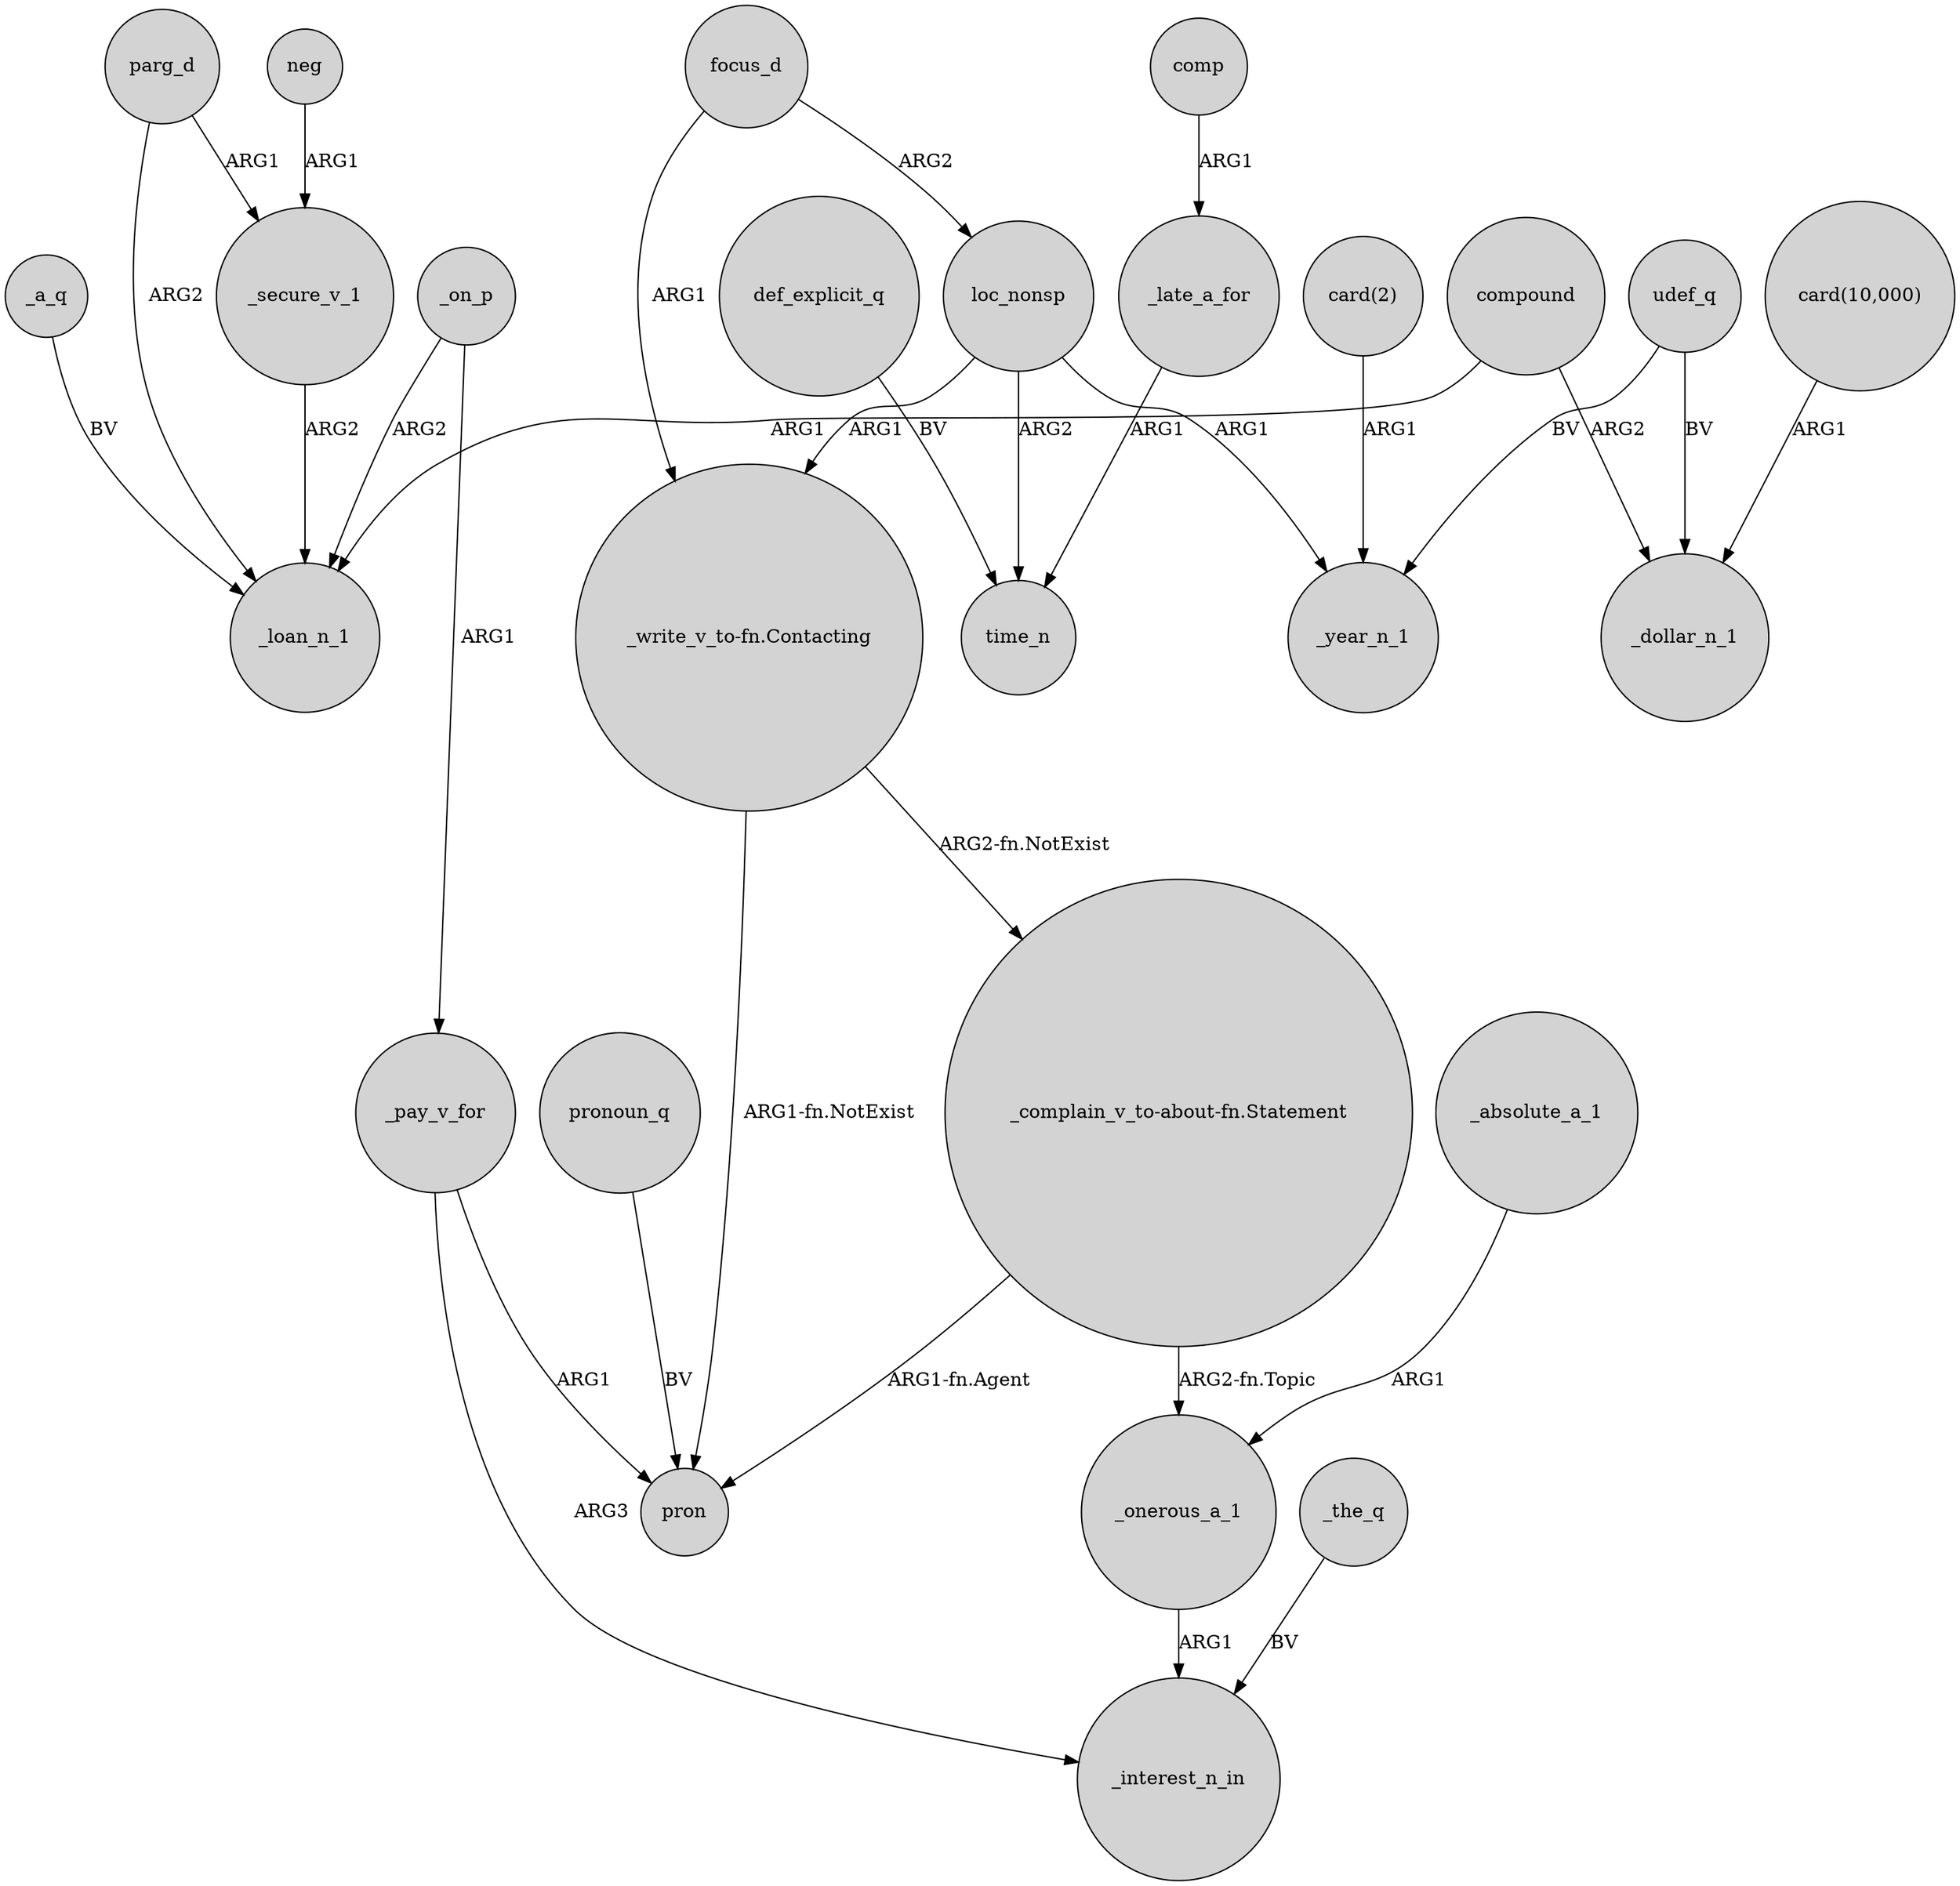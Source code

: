 digraph {
	node [shape=circle style=filled]
	_a_q -> _loan_n_1 [label=BV]
	parg_d -> _loan_n_1 [label=ARG2]
	focus_d -> loc_nonsp [label=ARG2]
	_onerous_a_1 -> _interest_n_in [label=ARG1]
	comp -> _late_a_for [label=ARG1]
	_on_p -> _loan_n_1 [label=ARG2]
	def_explicit_q -> time_n [label=BV]
	_the_q -> _interest_n_in [label=BV]
	"_complain_v_to-about-fn.Statement" -> _onerous_a_1 [label="ARG2-fn.Topic"]
	loc_nonsp -> _year_n_1 [label=ARG1]
	_absolute_a_1 -> _onerous_a_1 [label=ARG1]
	loc_nonsp -> "_write_v_to-fn.Contacting" [label=ARG1]
	_pay_v_for -> pron [label=ARG1]
	"card(10,000)" -> _dollar_n_1 [label=ARG1]
	loc_nonsp -> time_n [label=ARG2]
	parg_d -> _secure_v_1 [label=ARG1]
	pronoun_q -> pron [label=BV]
	_secure_v_1 -> _loan_n_1 [label=ARG2]
	"_write_v_to-fn.Contacting" -> pron [label="ARG1-fn.NotExist"]
	"card(2)" -> _year_n_1 [label=ARG1]
	"_write_v_to-fn.Contacting" -> "_complain_v_to-about-fn.Statement" [label="ARG2-fn.NotExist"]
	neg -> _secure_v_1 [label=ARG1]
	focus_d -> "_write_v_to-fn.Contacting" [label=ARG1]
	compound -> _loan_n_1 [label=ARG1]
	udef_q -> _year_n_1 [label=BV]
	_late_a_for -> time_n [label=ARG1]
	_pay_v_for -> _interest_n_in [label=ARG3]
	_on_p -> _pay_v_for [label=ARG1]
	compound -> _dollar_n_1 [label=ARG2]
	udef_q -> _dollar_n_1 [label=BV]
	"_complain_v_to-about-fn.Statement" -> pron [label="ARG1-fn.Agent"]
}
